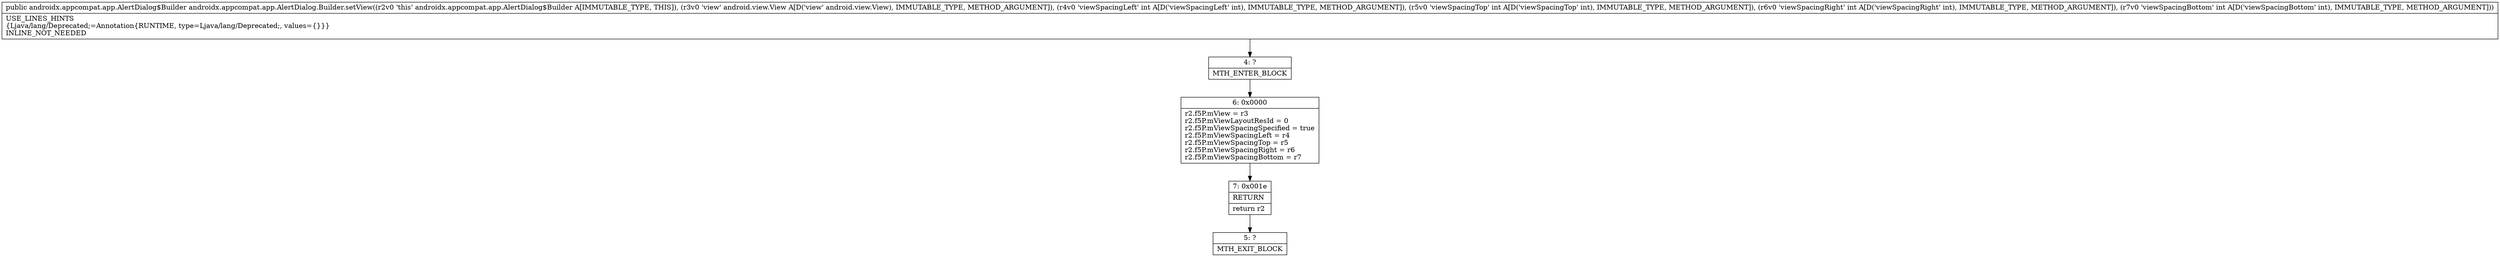 digraph "CFG forandroidx.appcompat.app.AlertDialog.Builder.setView(Landroid\/view\/View;IIII)Landroidx\/appcompat\/app\/AlertDialog$Builder;" {
Node_4 [shape=record,label="{4\:\ ?|MTH_ENTER_BLOCK\l}"];
Node_6 [shape=record,label="{6\:\ 0x0000|r2.f5P.mView = r3\lr2.f5P.mViewLayoutResId = 0\lr2.f5P.mViewSpacingSpecified = true\lr2.f5P.mViewSpacingLeft = r4\lr2.f5P.mViewSpacingTop = r5\lr2.f5P.mViewSpacingRight = r6\lr2.f5P.mViewSpacingBottom = r7\l}"];
Node_7 [shape=record,label="{7\:\ 0x001e|RETURN\l|return r2\l}"];
Node_5 [shape=record,label="{5\:\ ?|MTH_EXIT_BLOCK\l}"];
MethodNode[shape=record,label="{public androidx.appcompat.app.AlertDialog$Builder androidx.appcompat.app.AlertDialog.Builder.setView((r2v0 'this' androidx.appcompat.app.AlertDialog$Builder A[IMMUTABLE_TYPE, THIS]), (r3v0 'view' android.view.View A[D('view' android.view.View), IMMUTABLE_TYPE, METHOD_ARGUMENT]), (r4v0 'viewSpacingLeft' int A[D('viewSpacingLeft' int), IMMUTABLE_TYPE, METHOD_ARGUMENT]), (r5v0 'viewSpacingTop' int A[D('viewSpacingTop' int), IMMUTABLE_TYPE, METHOD_ARGUMENT]), (r6v0 'viewSpacingRight' int A[D('viewSpacingRight' int), IMMUTABLE_TYPE, METHOD_ARGUMENT]), (r7v0 'viewSpacingBottom' int A[D('viewSpacingBottom' int), IMMUTABLE_TYPE, METHOD_ARGUMENT]))  | USE_LINES_HINTS\l\{Ljava\/lang\/Deprecated;=Annotation\{RUNTIME, type=Ljava\/lang\/Deprecated;, values=\{\}\}\}\lINLINE_NOT_NEEDED\l}"];
MethodNode -> Node_4;Node_4 -> Node_6;
Node_6 -> Node_7;
Node_7 -> Node_5;
}


